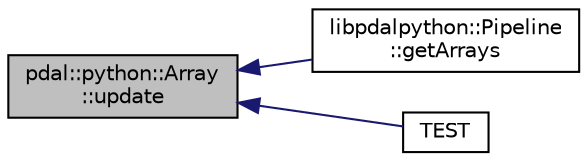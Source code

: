 digraph "pdal::python::Array::update"
{
  edge [fontname="Helvetica",fontsize="10",labelfontname="Helvetica",labelfontsize="10"];
  node [fontname="Helvetica",fontsize="10",shape=record];
  rankdir="LR";
  Node1 [label="pdal::python::Array\l::update",height=0.2,width=0.4,color="black", fillcolor="grey75", style="filled", fontcolor="black"];
  Node1 -> Node2 [dir="back",color="midnightblue",fontsize="10",style="solid",fontname="Helvetica"];
  Node2 [label="libpdalpython::Pipeline\l::getArrays",height=0.2,width=0.4,color="black", fillcolor="white", style="filled",URL="$classlibpdalpython_1_1Pipeline.html#ab60931b6a25f92b0896477732a3aa770"];
  Node1 -> Node3 [dir="back",color="midnightblue",fontsize="10",style="solid",fontname="Helvetica"];
  Node3 [label="TEST",height=0.2,width=0.4,color="black", fillcolor="white", style="filled",URL="$PythonFilterTest_8cpp.html#aec6a41fb3123039f02511cc55555cd82"];
}
